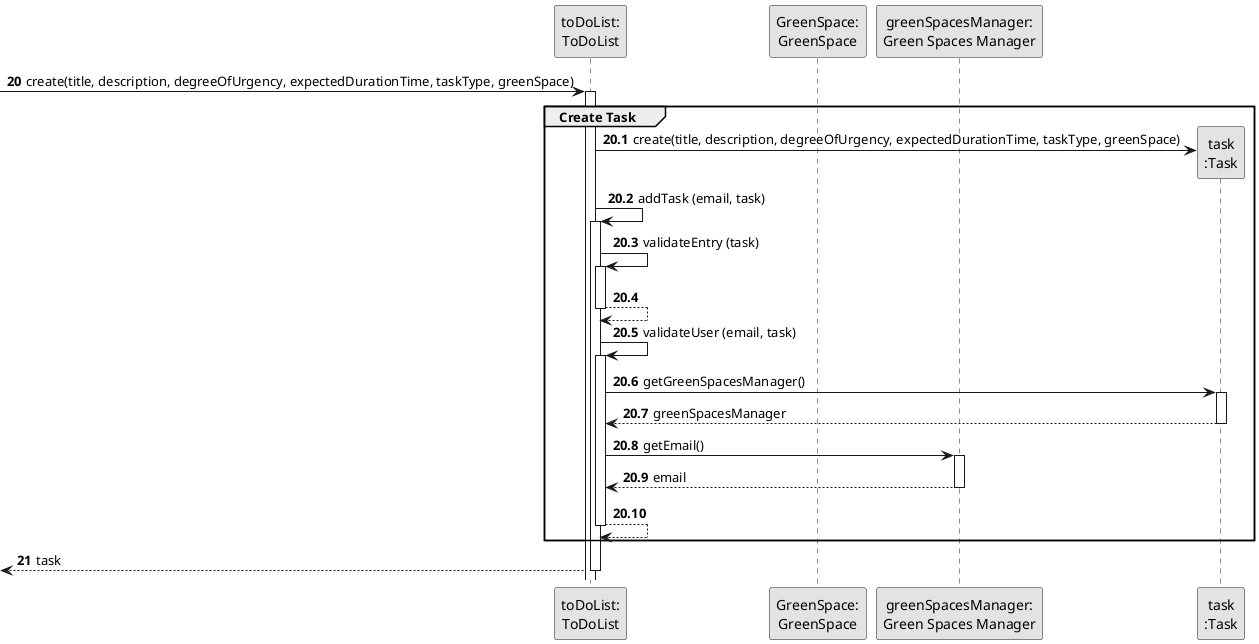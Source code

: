 @startuml
skinparam monochrome true
skinparam packageStyle rectangle
skinparam shadowing false

autonumber

'hide footbox

participant "toDoList:\nToDoList" as toDoList
participant "GreenSpace:\nGreenSpace" as greenSpace
participant "greenSpacesManager:\nGreen Spaces Manager" as USER
participant "task\n:Task" as TASK

autonumber 20

 -> toDoList : create(title, description, degreeOfUrgency, expectedDurationTime, taskType, greenSpace)
autonumber 20.1
activate toDoList
    group Create Task

            toDoList -> TASK** : create(title, description, degreeOfUrgency, expectedDurationTime, taskType, greenSpace)

                            toDoList -> toDoList: addTask (email, task)
                            activate toDoList

                            toDoList -> toDoList: validateEntry (task)
                            activate toDoList

                            toDoList --> toDoList
                            deactivate toDoList

                            toDoList -> toDoList: validateUser (email, task)
                            activate toDoList

                                toDoList -> TASK: getGreenSpacesManager()
                                activate TASK

                                TASK --> toDoList: greenSpacesManager
                                deactivate TASK

                                toDoList -> USER: getEmail()
                                activate USER

                                USER --> toDoList: email
                                deactivate USER

                            toDoList --> toDoList
                            deactivate toDoList

    end
    autonumber 21
    <-- toDoList  : task
deactivate toDoList

@enduml